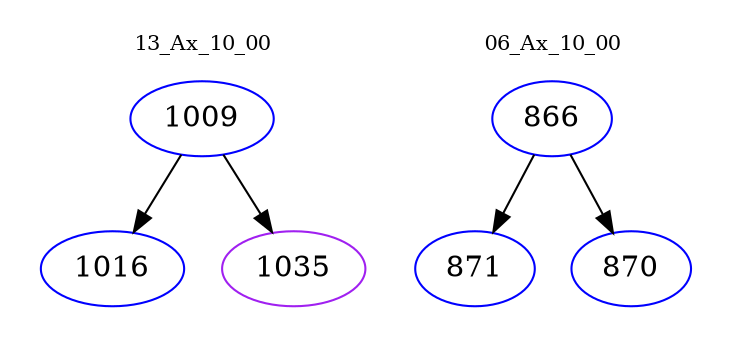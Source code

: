 digraph{
subgraph cluster_0 {
color = white
label = "13_Ax_10_00";
fontsize=10;
T0_1009 [label="1009", color="blue"]
T0_1009 -> T0_1016 [color="black"]
T0_1016 [label="1016", color="blue"]
T0_1009 -> T0_1035 [color="black"]
T0_1035 [label="1035", color="purple"]
}
subgraph cluster_1 {
color = white
label = "06_Ax_10_00";
fontsize=10;
T1_866 [label="866", color="blue"]
T1_866 -> T1_871 [color="black"]
T1_871 [label="871", color="blue"]
T1_866 -> T1_870 [color="black"]
T1_870 [label="870", color="blue"]
}
}

